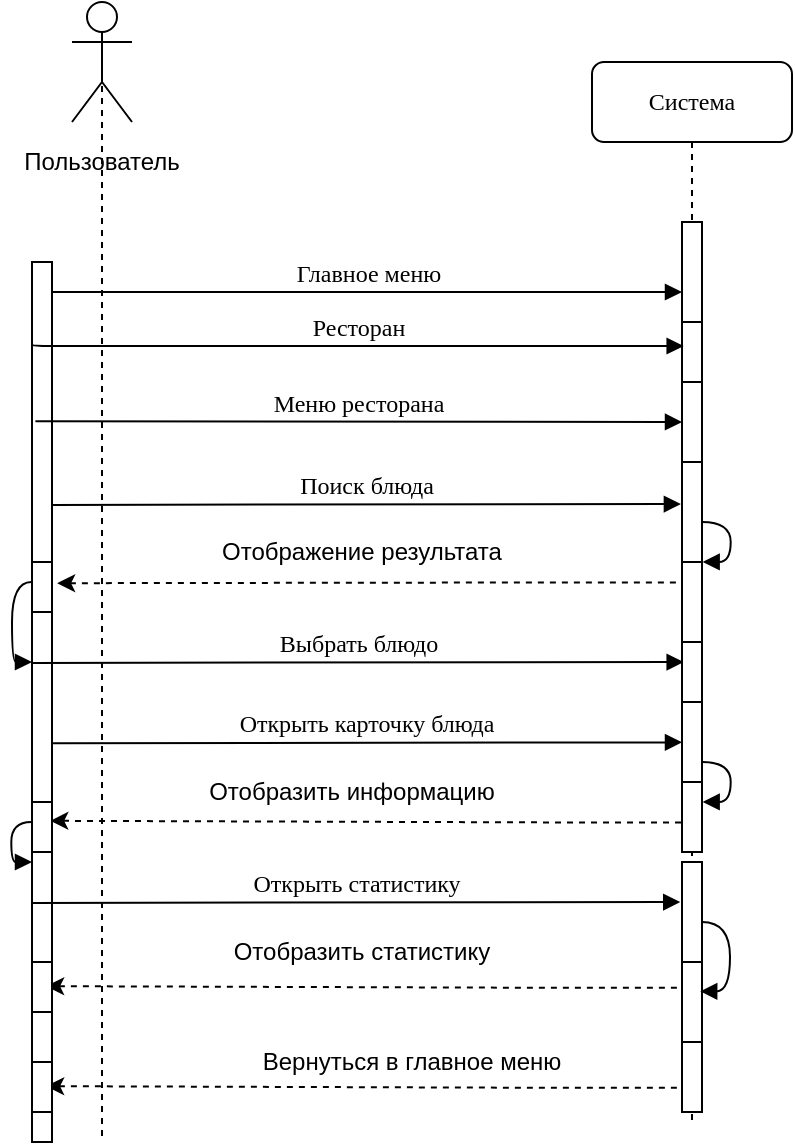 <mxfile version="15.1.3" type="device"><diagram id="iCmbgvFQ1Bc9njhgDsEV" name="Страница 1"><mxGraphModel dx="905" dy="672" grid="1" gridSize="10" guides="1" tooltips="1" connect="1" arrows="1" fold="1" page="1" pageScale="1" pageWidth="1654" pageHeight="2336" math="0" shadow="0"><root><mxCell id="0"/><mxCell id="1" parent="0"/><mxCell id="THr5Qi1fwT-rObf1e2Dj-1" value="Система" style="shape=umlLifeline;perimeter=lifelinePerimeter;whiteSpace=wrap;html=1;container=1;collapsible=0;recursiveResize=0;outlineConnect=0;rounded=1;shadow=0;comic=0;labelBackgroundColor=none;strokeWidth=1;fontFamily=Verdana;fontSize=12;align=center;" parent="1" vertex="1"><mxGeometry x="330" y="80" width="100" height="530" as="geometry"/></mxCell><mxCell id="THr5Qi1fwT-rObf1e2Dj-2" value="" style="html=1;points=[];perimeter=orthogonalPerimeter;rounded=0;shadow=0;comic=0;labelBackgroundColor=none;strokeWidth=1;fontFamily=Verdana;fontSize=12;align=center;" parent="THr5Qi1fwT-rObf1e2Dj-1" vertex="1"><mxGeometry x="45" y="80" width="10" height="50" as="geometry"/></mxCell><mxCell id="THr5Qi1fwT-rObf1e2Dj-6" value="" style="shape=umlLifeline;perimeter=lifelinePerimeter;whiteSpace=wrap;html=1;container=1;collapsible=0;recursiveResize=0;outlineConnect=0;rounded=1;shadow=0;comic=0;labelBackgroundColor=none;strokeWidth=1;fontFamily=Verdana;fontSize=12;align=center;size=0;" parent="1" vertex="1"><mxGeometry x="35" y="80" width="100" height="540" as="geometry"/></mxCell><mxCell id="THr5Qi1fwT-rObf1e2Dj-7" value="" style="html=1;points=[];perimeter=orthogonalPerimeter;rounded=0;shadow=0;comic=0;labelBackgroundColor=none;strokeWidth=1;fontFamily=Verdana;fontSize=12;align=center;" parent="THr5Qi1fwT-rObf1e2Dj-6" vertex="1"><mxGeometry x="15" y="100" width="10" height="440" as="geometry"/></mxCell><mxCell id="GYX25Ylq5IYTyCr2uHlv-1" value="Пользователь" style="text;html=1;strokeColor=none;fillColor=none;align=center;verticalAlign=middle;whiteSpace=wrap;rounded=0;" parent="THr5Qi1fwT-rObf1e2Dj-6" vertex="1"><mxGeometry y="40" width="100" height="20" as="geometry"/></mxCell><mxCell id="THr5Qi1fwT-rObf1e2Dj-8" value="Главное меню" style="html=1;verticalAlign=bottom;endArrow=block;labelBackgroundColor=none;fontFamily=Verdana;fontSize=12;edgeStyle=elbowEdgeStyle;elbow=vertical;" parent="1" source="THr5Qi1fwT-rObf1e2Dj-7" target="THr5Qi1fwT-rObf1e2Dj-2" edge="1"><mxGeometry relative="1" as="geometry"><mxPoint x="220" y="190" as="sourcePoint"/><mxPoint x="350" y="175" as="targetPoint"/><mxPoint as="offset"/></mxGeometry></mxCell><mxCell id="THr5Qi1fwT-rObf1e2Dj-11" value="" style="shape=umlActor;verticalLabelPosition=bottom;verticalAlign=top;html=1;outlineConnect=0;" parent="1" vertex="1"><mxGeometry x="70" y="50" width="30" height="60" as="geometry"/></mxCell><mxCell id="THr5Qi1fwT-rObf1e2Dj-12" value="Поиск блюда" style="html=1;verticalAlign=bottom;endArrow=block;labelBackgroundColor=none;fontFamily=Verdana;fontSize=12;edgeStyle=elbowEdgeStyle;elbow=vertical;exitX=0.994;exitY=0.276;exitDx=0;exitDy=0;exitPerimeter=0;entryX=-0.055;entryY=0.411;entryDx=0;entryDy=0;entryPerimeter=0;" parent="1" source="THr5Qi1fwT-rObf1e2Dj-7" target="oakIkaw9cEiZmEdII3hW-7" edge="1"><mxGeometry relative="1" as="geometry"><mxPoint x="150" y="300.585" as="sourcePoint"/><mxPoint x="350" y="302" as="targetPoint"/><Array as="points"><mxPoint x="170" y="301"/></Array></mxGeometry></mxCell><mxCell id="THr5Qi1fwT-rObf1e2Dj-18" value="Открыть статистику" style="html=1;verticalAlign=bottom;endArrow=block;labelBackgroundColor=none;fontFamily=Verdana;fontSize=12;edgeStyle=elbowEdgeStyle;elbow=vertical;exitX=0.994;exitY=0.276;exitDx=0;exitDy=0;exitPerimeter=0;entryX=-0.088;entryY=0.387;entryDx=0;entryDy=0;entryPerimeter=0;" parent="1" target="oakIkaw9cEiZmEdII3hW-27" edge="1"><mxGeometry relative="1" as="geometry"><mxPoint x="50.22" y="500.44" as="sourcePoint"/><mxPoint x="369.78" y="500" as="targetPoint"/><Array as="points"><mxPoint x="160.28" y="500"/></Array></mxGeometry></mxCell><mxCell id="THr5Qi1fwT-rObf1e2Dj-4" value="" style="html=1;points=[];perimeter=orthogonalPerimeter;rounded=0;shadow=0;comic=0;labelBackgroundColor=none;strokeWidth=1;fontFamily=Verdana;fontSize=12;align=center;" parent="1" vertex="1"><mxGeometry x="375" y="210" width="10" height="30" as="geometry"/></mxCell><mxCell id="oakIkaw9cEiZmEdII3hW-1" value="" style="endArrow=none;dashed=1;html=1;startArrow=classic;startFill=1;exitX=0.914;exitY=0.635;exitDx=0;exitDy=0;exitPerimeter=0;" parent="1" source="THr5Qi1fwT-rObf1e2Dj-7" edge="1"><mxGeometry width="50" height="50" relative="1" as="geometry"><mxPoint x="90" y="460" as="sourcePoint"/><mxPoint x="375" y="460.22" as="targetPoint"/><Array as="points"><mxPoint x="315.5" y="460.22"/></Array></mxGeometry></mxCell><mxCell id="oakIkaw9cEiZmEdII3hW-2" value="Ресторан" style="html=1;verticalAlign=bottom;endArrow=block;labelBackgroundColor=none;fontFamily=Verdana;fontSize=12;edgeStyle=elbowEdgeStyle;elbow=vertical;exitX=0;exitY=0.093;exitDx=0;exitDy=0;exitPerimeter=0;entryX=0.083;entryY=0.433;entryDx=0;entryDy=0;entryPerimeter=0;" parent="1" source="THr5Qi1fwT-rObf1e2Dj-7" target="THr5Qi1fwT-rObf1e2Dj-4" edge="1"><mxGeometry relative="1" as="geometry"><mxPoint x="60" y="220" as="sourcePoint"/><mxPoint x="370" y="222" as="targetPoint"/><mxPoint as="offset"/></mxGeometry></mxCell><mxCell id="oakIkaw9cEiZmEdII3hW-3" value="Меню ресторана" style="html=1;verticalAlign=bottom;endArrow=block;entryX=0;entryY=0;labelBackgroundColor=none;fontFamily=Verdana;fontSize=12;edgeStyle=elbowEdgeStyle;elbow=vertical;exitX=0.171;exitY=0.181;exitDx=0;exitDy=0;exitPerimeter=0;" parent="1" source="THr5Qi1fwT-rObf1e2Dj-7" edge="1"><mxGeometry relative="1" as="geometry"><mxPoint x="60.0" y="260" as="sourcePoint"/><mxPoint x="375" y="260" as="targetPoint"/><mxPoint as="offset"/></mxGeometry></mxCell><mxCell id="oakIkaw9cEiZmEdII3hW-4" value="" style="html=1;points=[];perimeter=orthogonalPerimeter;rounded=0;shadow=0;comic=0;labelBackgroundColor=none;strokeWidth=1;fontFamily=Verdana;fontSize=12;align=center;" parent="1" vertex="1"><mxGeometry x="375" y="240" width="10" height="40" as="geometry"/></mxCell><mxCell id="oakIkaw9cEiZmEdII3hW-7" value="" style="html=1;points=[];perimeter=orthogonalPerimeter;rounded=0;shadow=0;comic=0;labelBackgroundColor=none;strokeWidth=1;fontFamily=Verdana;fontSize=12;align=center;" parent="1" vertex="1"><mxGeometry x="375" y="280" width="10" height="50" as="geometry"/></mxCell><mxCell id="oakIkaw9cEiZmEdII3hW-10" value="" style="endArrow=none;dashed=1;html=1;startArrow=classic;startFill=1;exitX=1.257;exitY=0.365;exitDx=0;exitDy=0;exitPerimeter=0;" parent="1" source="THr5Qi1fwT-rObf1e2Dj-7" edge="1"><mxGeometry width="50" height="50" relative="1" as="geometry"><mxPoint x="90" y="340" as="sourcePoint"/><mxPoint x="375" y="340.22" as="targetPoint"/><Array as="points"><mxPoint x="315.5" y="340.22"/></Array></mxGeometry></mxCell><mxCell id="oakIkaw9cEiZmEdII3hW-11" value="" style="html=1;points=[];perimeter=orthogonalPerimeter;rounded=0;shadow=0;comic=0;labelBackgroundColor=none;strokeWidth=1;fontFamily=Verdana;fontSize=12;align=center;" parent="1" vertex="1"><mxGeometry x="375" y="330" width="10" height="40" as="geometry"/></mxCell><mxCell id="oakIkaw9cEiZmEdII3hW-14" value="Отображение результата" style="text;html=1;strokeColor=none;fillColor=none;align=center;verticalAlign=middle;whiteSpace=wrap;rounded=0;" parent="1" vertex="1"><mxGeometry x="140" y="315" width="150" height="20" as="geometry"/></mxCell><mxCell id="oakIkaw9cEiZmEdII3hW-15" value="Выбрать блюдо" style="html=1;verticalAlign=bottom;endArrow=block;labelBackgroundColor=none;fontFamily=Verdana;fontSize=12;edgeStyle=elbowEdgeStyle;elbow=vertical;exitX=0.994;exitY=0.276;exitDx=0;exitDy=0;exitPerimeter=0;entryX=0.083;entryY=0.329;entryDx=0;entryDy=0;entryPerimeter=0;" parent="1" target="oakIkaw9cEiZmEdII3hW-16" edge="1"><mxGeometry relative="1" as="geometry"><mxPoint x="50" y="380.44" as="sourcePoint"/><mxPoint x="370" y="382" as="targetPoint"/><Array as="points"><mxPoint x="160.06" y="380"/></Array></mxGeometry></mxCell><mxCell id="oakIkaw9cEiZmEdII3hW-16" value="" style="html=1;points=[];perimeter=orthogonalPerimeter;rounded=0;shadow=0;comic=0;labelBackgroundColor=none;strokeWidth=1;fontFamily=Verdana;fontSize=12;align=center;" parent="1" vertex="1"><mxGeometry x="375" y="370" width="10" height="30" as="geometry"/></mxCell><mxCell id="oakIkaw9cEiZmEdII3hW-18" value="Открыть карточку блюда" style="html=1;verticalAlign=bottom;endArrow=block;labelBackgroundColor=none;fontFamily=Verdana;fontSize=12;edgeStyle=elbowEdgeStyle;elbow=vertical;exitX=0.994;exitY=0.276;exitDx=0;exitDy=0;exitPerimeter=0;" parent="1" target="oakIkaw9cEiZmEdII3hW-19" edge="1"><mxGeometry relative="1" as="geometry"><mxPoint x="59.56" y="420.62" as="sourcePoint"/><mxPoint x="370" y="420" as="targetPoint"/><Array as="points"><mxPoint x="169.62" y="420.18"/></Array></mxGeometry></mxCell><mxCell id="oakIkaw9cEiZmEdII3hW-19" value="" style="html=1;points=[];perimeter=orthogonalPerimeter;rounded=0;shadow=0;comic=0;labelBackgroundColor=none;strokeWidth=1;fontFamily=Verdana;fontSize=12;align=center;" parent="1" vertex="1"><mxGeometry x="375" y="400" width="10" height="40" as="geometry"/></mxCell><mxCell id="oakIkaw9cEiZmEdII3hW-20" value="" style="html=1;points=[];perimeter=orthogonalPerimeter;rounded=0;shadow=0;comic=0;labelBackgroundColor=none;strokeWidth=1;fontFamily=Verdana;fontSize=12;align=center;" parent="1" vertex="1"><mxGeometry x="375" y="440" width="10" height="35" as="geometry"/></mxCell><mxCell id="oakIkaw9cEiZmEdII3hW-22" value="" style="html=1;points=[];perimeter=orthogonalPerimeter;rounded=0;shadow=0;comic=0;labelBackgroundColor=none;strokeWidth=1;fontFamily=Verdana;fontSize=12;align=center;" parent="1" vertex="1"><mxGeometry x="50" y="450" width="10" height="25" as="geometry"/></mxCell><mxCell id="oakIkaw9cEiZmEdII3hW-23" value="" style="html=1;points=[];perimeter=orthogonalPerimeter;rounded=0;shadow=0;comic=0;labelBackgroundColor=none;strokeWidth=1;fontFamily=Verdana;fontSize=12;align=center;" parent="1" vertex="1"><mxGeometry x="50" y="330" width="10" height="25" as="geometry"/></mxCell><mxCell id="oakIkaw9cEiZmEdII3hW-24" value="Отобразить информацию" style="text;html=1;strokeColor=none;fillColor=none;align=center;verticalAlign=middle;whiteSpace=wrap;rounded=0;" parent="1" vertex="1"><mxGeometry x="135" y="435" width="150" height="20" as="geometry"/></mxCell><mxCell id="oakIkaw9cEiZmEdII3hW-25" value="" style="endArrow=none;dashed=1;html=1;startArrow=classic;startFill=1;exitX=0.914;exitY=0.635;exitDx=0;exitDy=0;exitPerimeter=0;" parent="1" edge="1"><mxGeometry width="50" height="50" relative="1" as="geometry"><mxPoint x="57.07" y="542.09" as="sourcePoint"/><mxPoint x="372.93" y="542.91" as="targetPoint"/><Array as="points"><mxPoint x="313.43" y="542.91"/></Array></mxGeometry></mxCell><mxCell id="oakIkaw9cEiZmEdII3hW-26" value="" style="html=1;points=[];perimeter=orthogonalPerimeter;rounded=0;shadow=0;comic=0;labelBackgroundColor=none;strokeWidth=1;fontFamily=Verdana;fontSize=12;align=center;" parent="1" vertex="1"><mxGeometry x="375" y="530" width="10" height="40" as="geometry"/></mxCell><mxCell id="oakIkaw9cEiZmEdII3hW-27" value="" style="html=1;points=[];perimeter=orthogonalPerimeter;rounded=0;shadow=0;comic=0;labelBackgroundColor=none;strokeWidth=1;fontFamily=Verdana;fontSize=12;align=center;" parent="1" vertex="1"><mxGeometry x="375" y="480" width="10" height="50" as="geometry"/></mxCell><mxCell id="oakIkaw9cEiZmEdII3hW-28" value="" style="html=1;points=[];perimeter=orthogonalPerimeter;rounded=0;shadow=0;comic=0;labelBackgroundColor=none;strokeWidth=1;fontFamily=Verdana;fontSize=12;align=center;" parent="1" vertex="1"><mxGeometry x="50" y="530" width="10" height="25" as="geometry"/></mxCell><mxCell id="oakIkaw9cEiZmEdII3hW-29" value="Отобразить статистику" style="text;html=1;strokeColor=none;fillColor=none;align=center;verticalAlign=middle;whiteSpace=wrap;rounded=0;" parent="1" vertex="1"><mxGeometry x="140" y="515" width="150" height="20" as="geometry"/></mxCell><mxCell id="oakIkaw9cEiZmEdII3hW-30" value="" style="endArrow=none;dashed=1;html=1;startArrow=classic;startFill=1;exitX=0.914;exitY=0.635;exitDx=0;exitDy=0;exitPerimeter=0;" parent="1" edge="1"><mxGeometry width="50" height="50" relative="1" as="geometry"><mxPoint x="57.07" y="592.09" as="sourcePoint"/><mxPoint x="372.93" y="592.91" as="targetPoint"/><Array as="points"><mxPoint x="313.43" y="592.91"/></Array></mxGeometry></mxCell><mxCell id="oakIkaw9cEiZmEdII3hW-31" value="" style="html=1;points=[];perimeter=orthogonalPerimeter;rounded=0;shadow=0;comic=0;labelBackgroundColor=none;strokeWidth=1;fontFamily=Verdana;fontSize=12;align=center;" parent="1" vertex="1"><mxGeometry x="375" y="570" width="10" height="35" as="geometry"/></mxCell><mxCell id="oakIkaw9cEiZmEdII3hW-32" value="" style="html=1;points=[];perimeter=orthogonalPerimeter;rounded=0;shadow=0;comic=0;labelBackgroundColor=none;strokeWidth=1;fontFamily=Verdana;fontSize=12;align=center;" parent="1" vertex="1"><mxGeometry x="50" y="580" width="10" height="25" as="geometry"/></mxCell><mxCell id="oakIkaw9cEiZmEdII3hW-33" value="Вернуться в главное меню" style="text;html=1;strokeColor=none;fillColor=none;align=center;verticalAlign=middle;whiteSpace=wrap;rounded=0;" parent="1" vertex="1"><mxGeometry x="160" y="570" width="160" height="20" as="geometry"/></mxCell><mxCell id="oakIkaw9cEiZmEdII3hW-34" value="" style="html=1;verticalAlign=bottom;endArrow=block;labelBackgroundColor=none;fontFamily=Verdana;fontSize=12;elbow=vertical;edgeStyle=orthogonalEdgeStyle;curved=1;" parent="1" edge="1"><mxGeometry x="-0.407" y="23" relative="1" as="geometry"><mxPoint x="385.0" y="309.97" as="sourcePoint"/><mxPoint x="385.34" y="329.97" as="targetPoint"/><Array as="points"><mxPoint x="399.34" y="309.97"/><mxPoint x="399.34" y="329.97"/></Array><mxPoint x="-2" y="-10" as="offset"/></mxGeometry></mxCell><mxCell id="oakIkaw9cEiZmEdII3hW-35" value="" style="html=1;verticalAlign=bottom;endArrow=block;labelBackgroundColor=none;fontFamily=Verdana;fontSize=12;elbow=vertical;edgeStyle=orthogonalEdgeStyle;curved=1;" parent="1" edge="1"><mxGeometry x="-0.407" y="23" relative="1" as="geometry"><mxPoint x="385.0" y="429.97" as="sourcePoint"/><mxPoint x="385.34" y="449.97" as="targetPoint"/><Array as="points"><mxPoint x="399.34" y="429.97"/><mxPoint x="399.34" y="449.97"/></Array><mxPoint x="-2" y="-10" as="offset"/></mxGeometry></mxCell><mxCell id="oakIkaw9cEiZmEdII3hW-36" value="" style="html=1;verticalAlign=bottom;endArrow=block;labelBackgroundColor=none;fontFamily=Verdana;fontSize=12;elbow=vertical;edgeStyle=orthogonalEdgeStyle;curved=1;entryX=0.91;entryY=0.367;entryDx=0;entryDy=0;entryPerimeter=0;" parent="1" edge="1" target="oakIkaw9cEiZmEdII3hW-26"><mxGeometry x="-0.407" y="23" relative="1" as="geometry"><mxPoint x="385.0" y="509.97" as="sourcePoint"/><mxPoint x="385.34" y="529.97" as="targetPoint"/><Array as="points"><mxPoint x="399" y="510"/><mxPoint x="399" y="545"/></Array><mxPoint x="-2" y="-10" as="offset"/></mxGeometry></mxCell><mxCell id="oakIkaw9cEiZmEdII3hW-37" value="" style="html=1;verticalAlign=bottom;endArrow=block;labelBackgroundColor=none;fontFamily=Verdana;fontSize=12;elbow=vertical;edgeStyle=orthogonalEdgeStyle;curved=1;" parent="1" edge="1"><mxGeometry x="-0.407" y="23" relative="1" as="geometry"><mxPoint x="49.66" y="339.99" as="sourcePoint"/><mxPoint x="50" y="380" as="targetPoint"/><Array as="points"><mxPoint x="40" y="340"/><mxPoint x="40" y="380"/></Array><mxPoint x="-2" y="-10" as="offset"/></mxGeometry></mxCell><mxCell id="oakIkaw9cEiZmEdII3hW-38" value="" style="html=1;verticalAlign=bottom;endArrow=block;labelBackgroundColor=none;fontFamily=Verdana;fontSize=12;elbow=vertical;edgeStyle=orthogonalEdgeStyle;curved=1;" parent="1" edge="1"><mxGeometry x="-0.407" y="23" relative="1" as="geometry"><mxPoint x="49.66" y="460" as="sourcePoint"/><mxPoint x="50.0" y="480.0" as="targetPoint"/><Array as="points"><mxPoint x="39.66" y="460"/><mxPoint x="39.66" y="480"/></Array><mxPoint x="-2" y="-10" as="offset"/></mxGeometry></mxCell></root></mxGraphModel></diagram></mxfile>